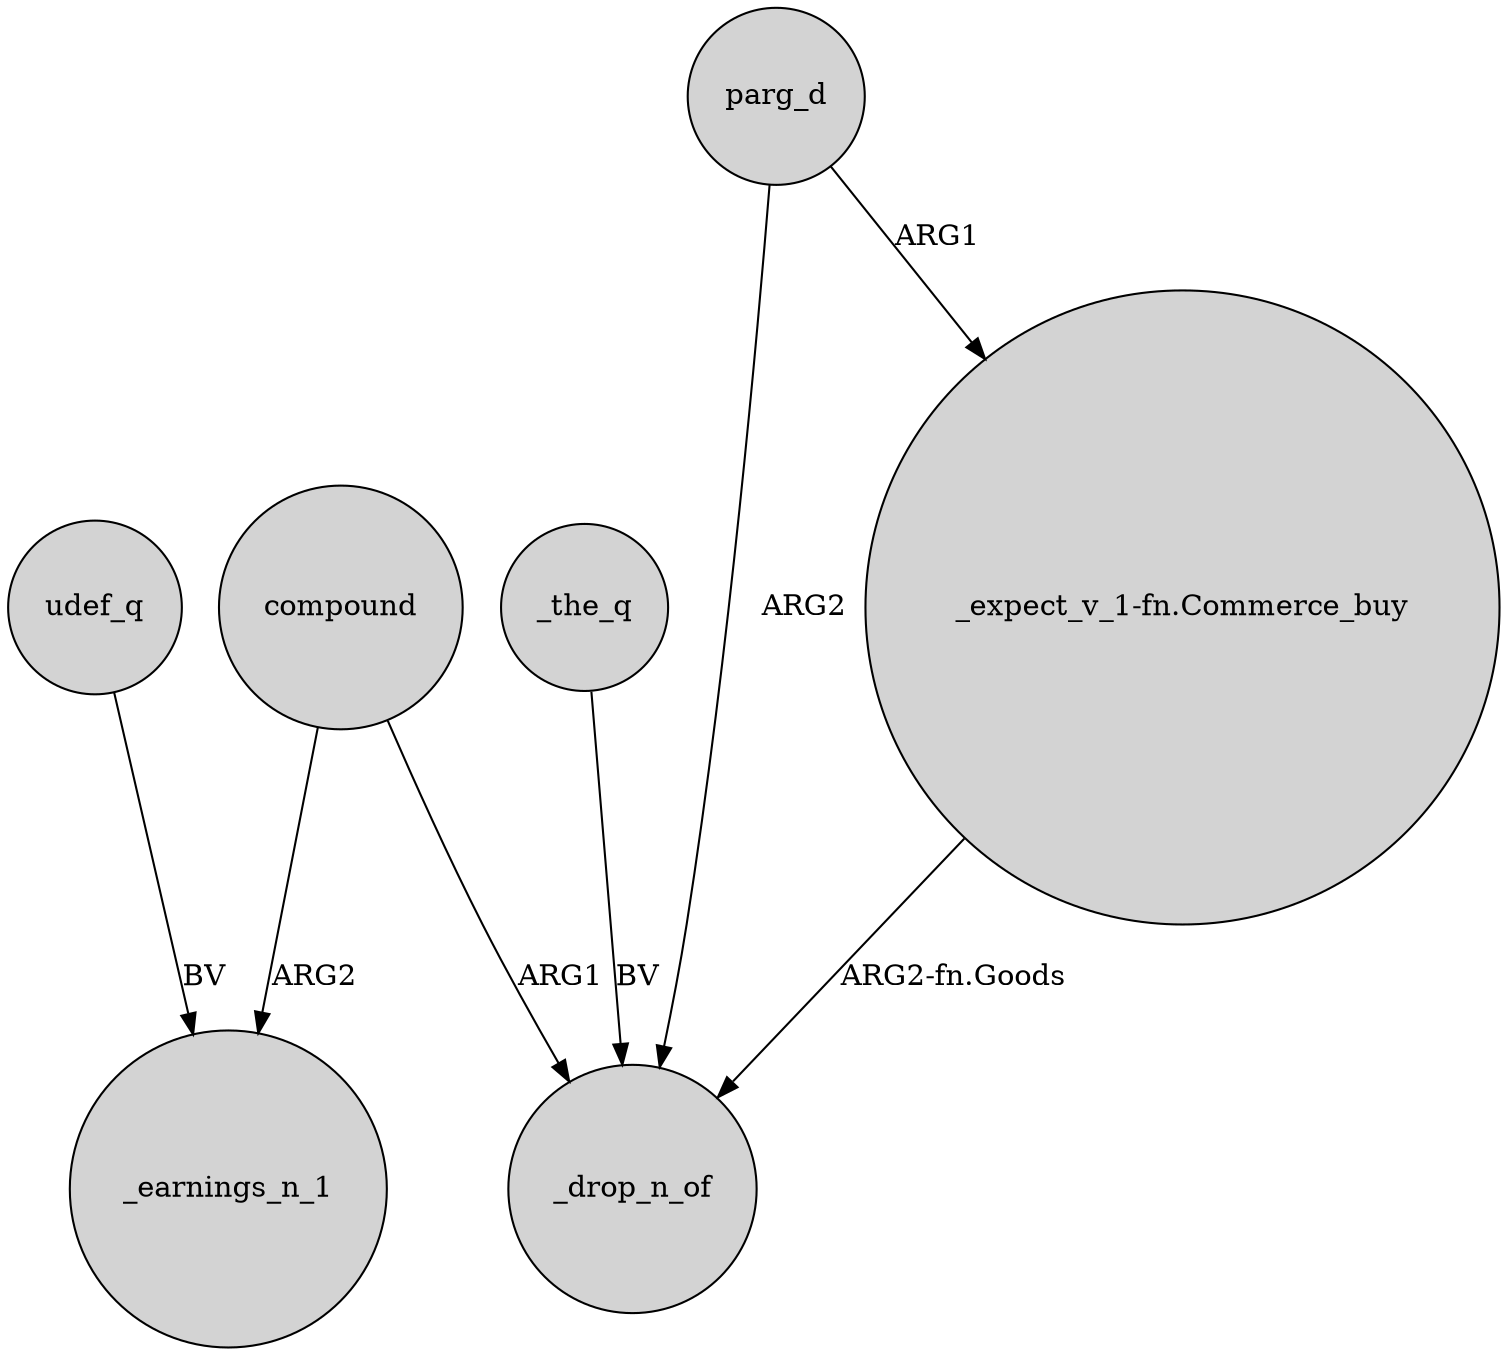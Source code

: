 digraph {
	node [shape=circle style=filled]
	udef_q -> _earnings_n_1 [label=BV]
	_the_q -> _drop_n_of [label=BV]
	compound -> _drop_n_of [label=ARG1]
	parg_d -> _drop_n_of [label=ARG2]
	compound -> _earnings_n_1 [label=ARG2]
	parg_d -> "_expect_v_1-fn.Commerce_buy" [label=ARG1]
	"_expect_v_1-fn.Commerce_buy" -> _drop_n_of [label="ARG2-fn.Goods"]
}

